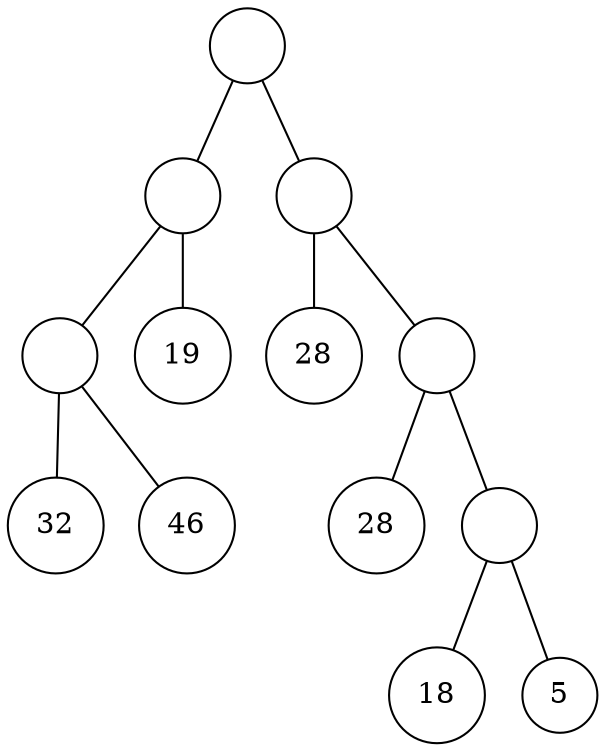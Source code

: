 graph g {
graph[ordering="out"];
1[label="", shape=circle, width=0.5];
1--2;
1--3;
2[label="", shape=circle, width=0.5];
2--4;
2--5;
4[label="", shape=circle, width=0.5];
4--8;
4--9;
8[label="32",shape=circle, width=0.5];
9[label="46",shape=circle, width=0.5];
5[label="19",shape=circle, width=0.5];
3[label="", shape=circle, width=0.5];
3--6;
3--7;
6[label="28",shape=circle, width=0.5];
7[label="", shape=circle, width=0.5];
7--14;
7--15;
14[label="28",shape=circle, width=0.5];
15[label="", shape=circle, width=0.5];
15--30;
15--31;
30[label="18",shape=circle, width=0.5];
31[label="5",shape=circle, width=0.5];
}
